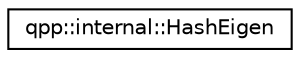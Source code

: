 digraph "Graphical Class Hierarchy"
{
  edge [fontname="Helvetica",fontsize="10",labelfontname="Helvetica",labelfontsize="10"];
  node [fontname="Helvetica",fontsize="10",shape=record];
  rankdir="LR";
  Node0 [label="qpp::internal::HashEigen",height=0.2,width=0.4,color="black", fillcolor="white", style="filled",URL="$structqpp_1_1internal_1_1_hash_eigen.html",tooltip="Functor for hashing Eigen expressions. "];
}

